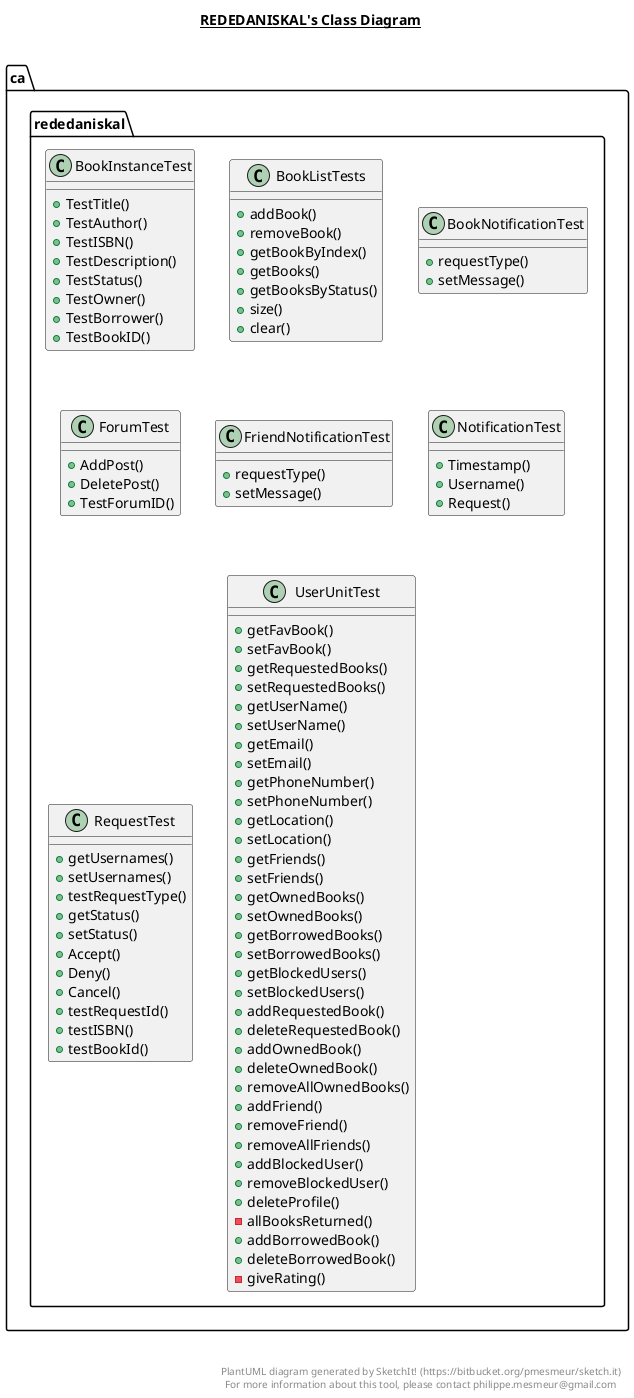 @startuml

title __REDEDANISKAL's Class Diagram__\n

  package ca.rededaniskal {
    class BookInstanceTest {
        + TestTitle()
        + TestAuthor()
        + TestISBN()
        + TestDescription()
        + TestStatus()
        + TestOwner()
        + TestBorrower()
        + TestBookID()
    }
  }
  

  package ca.rededaniskal {
    class BookListTests {
        + addBook()
        + removeBook()
        + getBookByIndex()
        + getBooks()
        + getBooksByStatus()
        + size()
        + clear()
    }
  }
  

  package ca.rededaniskal {
    class BookNotificationTest {
        + requestType()
        + setMessage()
    }
  }
  

  package ca.rededaniskal {
    class ForumTest {
        + AddPost()
        + DeletePost()
        + TestForumID()
    }
  }
  

  package ca.rededaniskal {
    class FriendNotificationTest {
        + requestType()
        + setMessage()
    }
  }
  

  package ca.rededaniskal {
    class NotificationTest {
        + Timestamp()
        + Username()
        + Request()
    }
  }
  

  package ca.rededaniskal {
    class RequestTest {
        + getUsernames()
        + setUsernames()
        + testRequestType()
        + getStatus()
        + setStatus()
        + Accept()
        + Deny()
        + Cancel()
        + testRequestId()
        + testISBN()
        + testBookId()
    }
  }
  

  package ca.rededaniskal {
    class UserUnitTest {
        + getFavBook()
        + setFavBook()
        + getRequestedBooks()
        + setRequestedBooks()
        + getUserName()
        + setUserName()
        + getEmail()
        + setEmail()
        + getPhoneNumber()
        + setPhoneNumber()
        + getLocation()
        + setLocation()
        + getFriends()
        + setFriends()
        + getOwnedBooks()
        + setOwnedBooks()
        + getBorrowedBooks()
        + setBorrowedBooks()
        + getBlockedUsers()
        + setBlockedUsers()
        + addRequestedBook()
        + deleteRequestedBook()
        + addOwnedBook()
        + deleteOwnedBook()
        + removeAllOwnedBooks()
        + addFriend()
        + removeFriend()
        + removeAllFriends()
        + addBlockedUser()
        + removeBlockedUser()
        + deleteProfile()
        - allBooksReturned()
        + addBorrowedBook()
        + deleteBorrowedBook()
        - giveRating()
    }
  }
  



right footer


PlantUML diagram generated by SketchIt! (https://bitbucket.org/pmesmeur/sketch.it)
For more information about this tool, please contact philippe.mesmeur@gmail.com
endfooter

@enduml
